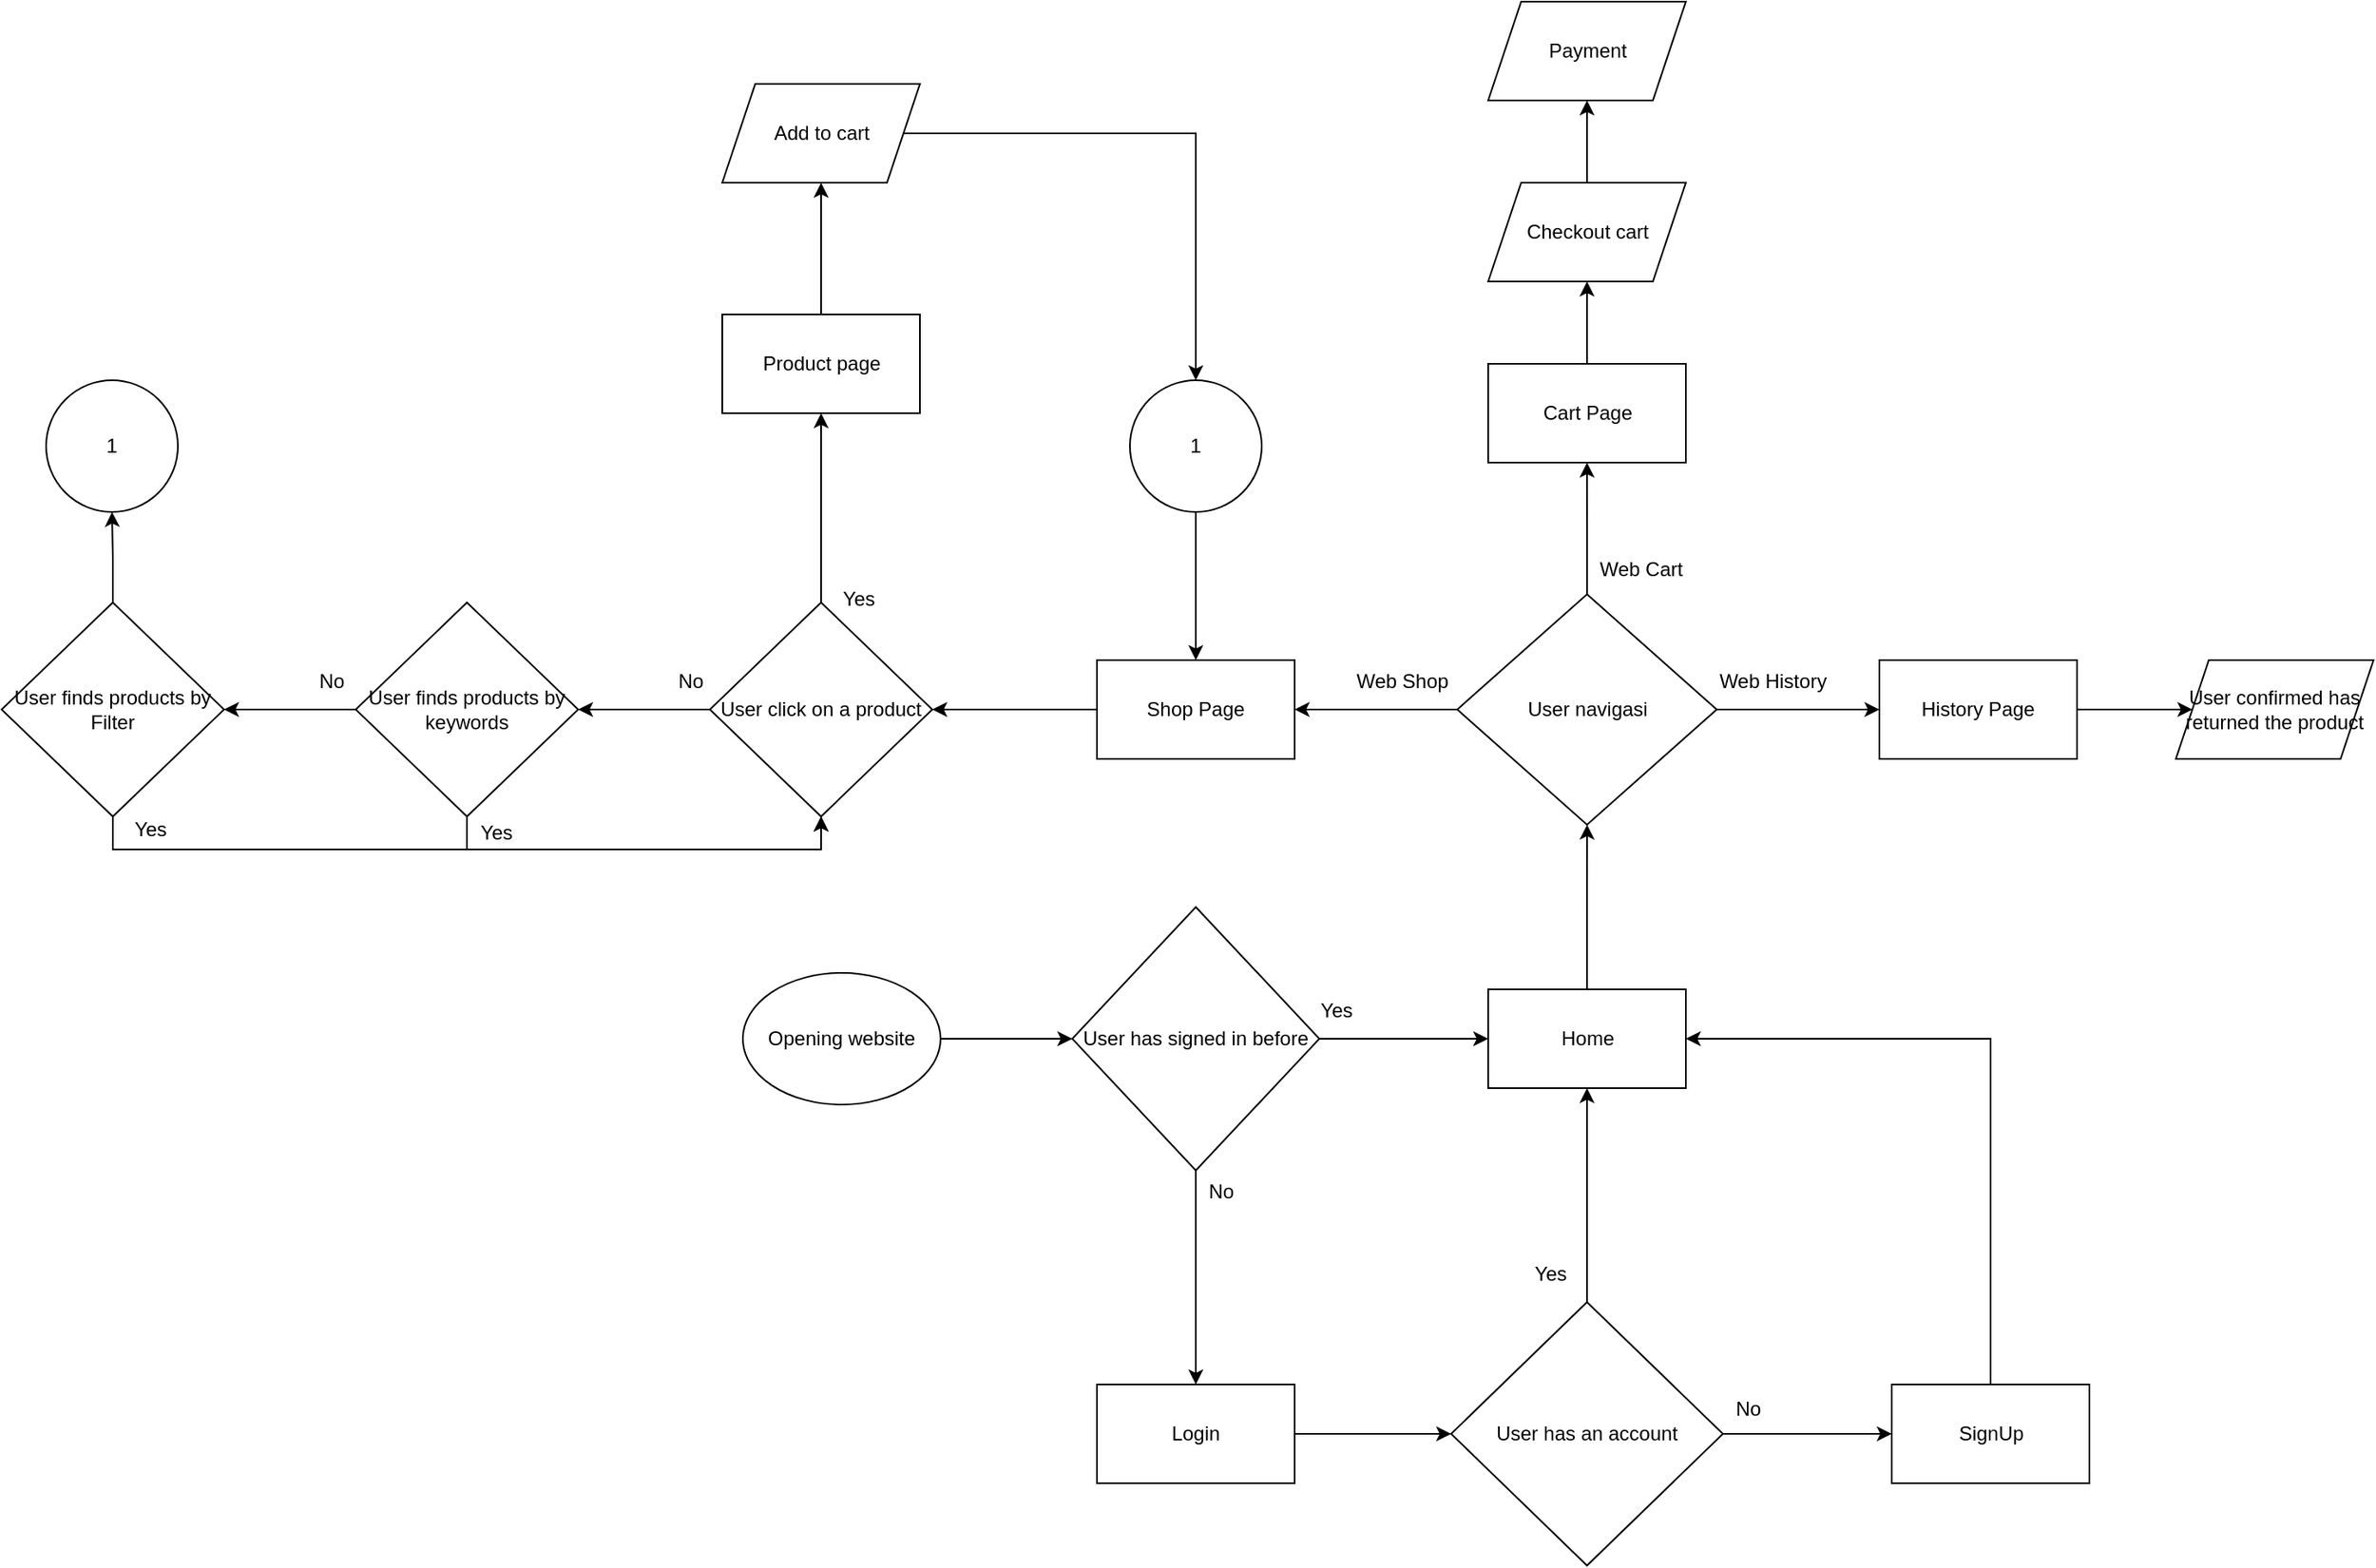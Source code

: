 <mxfile version="24.5.4" type="device">
  <diagram id="C5RBs43oDa-KdzZeNtuy" name="Page-1">
    <mxGraphModel dx="1530" dy="1919" grid="1" gridSize="10" guides="1" tooltips="1" connect="1" arrows="1" fold="1" page="1" pageScale="1" pageWidth="827" pageHeight="1169" math="0" shadow="0">
      <root>
        <mxCell id="WIyWlLk6GJQsqaUBKTNV-0" />
        <mxCell id="WIyWlLk6GJQsqaUBKTNV-1" parent="WIyWlLk6GJQsqaUBKTNV-0" />
        <mxCell id="TU3rZOGw9hY2_2EKhp-z-3" value="" style="edgeStyle=orthogonalEdgeStyle;rounded=0;orthogonalLoop=1;jettySize=auto;html=1;entryX=0;entryY=0.5;entryDx=0;entryDy=0;" parent="WIyWlLk6GJQsqaUBKTNV-1" source="TU3rZOGw9hY2_2EKhp-z-0" target="TU3rZOGw9hY2_2EKhp-z-2" edge="1">
          <mxGeometry relative="1" as="geometry" />
        </mxCell>
        <mxCell id="TU3rZOGw9hY2_2EKhp-z-0" value="Opening website" style="ellipse;whiteSpace=wrap;html=1;" parent="WIyWlLk6GJQsqaUBKTNV-1" vertex="1">
          <mxGeometry x="-30" width="120" height="80" as="geometry" />
        </mxCell>
        <mxCell id="TU3rZOGw9hY2_2EKhp-z-5" value="" style="edgeStyle=orthogonalEdgeStyle;rounded=0;orthogonalLoop=1;jettySize=auto;html=1;" parent="WIyWlLk6GJQsqaUBKTNV-1" source="TU3rZOGw9hY2_2EKhp-z-2" target="TU3rZOGw9hY2_2EKhp-z-4" edge="1">
          <mxGeometry relative="1" as="geometry" />
        </mxCell>
        <mxCell id="TU3rZOGw9hY2_2EKhp-z-8" value="" style="edgeStyle=orthogonalEdgeStyle;rounded=0;orthogonalLoop=1;jettySize=auto;html=1;" parent="WIyWlLk6GJQsqaUBKTNV-1" source="TU3rZOGw9hY2_2EKhp-z-2" target="TU3rZOGw9hY2_2EKhp-z-7" edge="1">
          <mxGeometry relative="1" as="geometry" />
        </mxCell>
        <mxCell id="TU3rZOGw9hY2_2EKhp-z-2" value="User has signed in before" style="rhombus;whiteSpace=wrap;html=1;" parent="WIyWlLk6GJQsqaUBKTNV-1" vertex="1">
          <mxGeometry x="170" y="-40" width="150" height="160" as="geometry" />
        </mxCell>
        <mxCell id="TU3rZOGw9hY2_2EKhp-z-21" value="" style="edgeStyle=orthogonalEdgeStyle;rounded=0;orthogonalLoop=1;jettySize=auto;html=1;" parent="WIyWlLk6GJQsqaUBKTNV-1" source="TU3rZOGw9hY2_2EKhp-z-4" target="TU3rZOGw9hY2_2EKhp-z-20" edge="1">
          <mxGeometry relative="1" as="geometry" />
        </mxCell>
        <mxCell id="TU3rZOGw9hY2_2EKhp-z-4" value="Home" style="whiteSpace=wrap;html=1;" parent="WIyWlLk6GJQsqaUBKTNV-1" vertex="1">
          <mxGeometry x="422.5" y="10" width="120" height="60" as="geometry" />
        </mxCell>
        <mxCell id="TU3rZOGw9hY2_2EKhp-z-6" value="Yes" style="text;html=1;align=center;verticalAlign=middle;resizable=0;points=[];autosize=1;strokeColor=none;fillColor=none;" parent="WIyWlLk6GJQsqaUBKTNV-1" vertex="1">
          <mxGeometry x="310" y="8" width="40" height="30" as="geometry" />
        </mxCell>
        <mxCell id="TU3rZOGw9hY2_2EKhp-z-13" value="" style="edgeStyle=orthogonalEdgeStyle;rounded=0;orthogonalLoop=1;jettySize=auto;html=1;" parent="WIyWlLk6GJQsqaUBKTNV-1" source="TU3rZOGw9hY2_2EKhp-z-7" target="TU3rZOGw9hY2_2EKhp-z-12" edge="1">
          <mxGeometry relative="1" as="geometry" />
        </mxCell>
        <mxCell id="TU3rZOGw9hY2_2EKhp-z-7" value="Login" style="whiteSpace=wrap;html=1;" parent="WIyWlLk6GJQsqaUBKTNV-1" vertex="1">
          <mxGeometry x="185" y="250" width="120" height="60" as="geometry" />
        </mxCell>
        <mxCell id="TU3rZOGw9hY2_2EKhp-z-9" value="No" style="text;html=1;align=center;verticalAlign=middle;resizable=0;points=[];autosize=1;strokeColor=none;fillColor=none;" parent="WIyWlLk6GJQsqaUBKTNV-1" vertex="1">
          <mxGeometry x="240" y="118" width="40" height="30" as="geometry" />
        </mxCell>
        <mxCell id="TU3rZOGw9hY2_2EKhp-z-14" style="edgeStyle=orthogonalEdgeStyle;rounded=0;orthogonalLoop=1;jettySize=auto;html=1;exitX=0.5;exitY=0;exitDx=0;exitDy=0;entryX=0.5;entryY=1;entryDx=0;entryDy=0;" parent="WIyWlLk6GJQsqaUBKTNV-1" source="TU3rZOGw9hY2_2EKhp-z-12" target="TU3rZOGw9hY2_2EKhp-z-4" edge="1">
          <mxGeometry relative="1" as="geometry" />
        </mxCell>
        <mxCell id="TU3rZOGw9hY2_2EKhp-z-17" value="" style="edgeStyle=orthogonalEdgeStyle;rounded=0;orthogonalLoop=1;jettySize=auto;html=1;" parent="WIyWlLk6GJQsqaUBKTNV-1" source="TU3rZOGw9hY2_2EKhp-z-12" target="TU3rZOGw9hY2_2EKhp-z-16" edge="1">
          <mxGeometry relative="1" as="geometry" />
        </mxCell>
        <mxCell id="TU3rZOGw9hY2_2EKhp-z-12" value="User has an account" style="rhombus;whiteSpace=wrap;html=1;" parent="WIyWlLk6GJQsqaUBKTNV-1" vertex="1">
          <mxGeometry x="400" y="200" width="165" height="160" as="geometry" />
        </mxCell>
        <mxCell id="TU3rZOGw9hY2_2EKhp-z-15" value="Yes" style="text;html=1;align=center;verticalAlign=middle;resizable=0;points=[];autosize=1;strokeColor=none;fillColor=none;" parent="WIyWlLk6GJQsqaUBKTNV-1" vertex="1">
          <mxGeometry x="440" y="168" width="40" height="30" as="geometry" />
        </mxCell>
        <mxCell id="TU3rZOGw9hY2_2EKhp-z-19" style="edgeStyle=orthogonalEdgeStyle;rounded=0;orthogonalLoop=1;jettySize=auto;html=1;exitX=0.5;exitY=0;exitDx=0;exitDy=0;entryX=1;entryY=0.5;entryDx=0;entryDy=0;" parent="WIyWlLk6GJQsqaUBKTNV-1" source="TU3rZOGw9hY2_2EKhp-z-16" target="TU3rZOGw9hY2_2EKhp-z-4" edge="1">
          <mxGeometry relative="1" as="geometry" />
        </mxCell>
        <mxCell id="TU3rZOGw9hY2_2EKhp-z-16" value="SignUp" style="whiteSpace=wrap;html=1;" parent="WIyWlLk6GJQsqaUBKTNV-1" vertex="1">
          <mxGeometry x="667.5" y="250" width="120" height="60" as="geometry" />
        </mxCell>
        <mxCell id="TU3rZOGw9hY2_2EKhp-z-18" value="No" style="text;html=1;align=center;verticalAlign=middle;resizable=0;points=[];autosize=1;strokeColor=none;fillColor=none;" parent="WIyWlLk6GJQsqaUBKTNV-1" vertex="1">
          <mxGeometry x="560" y="250" width="40" height="30" as="geometry" />
        </mxCell>
        <mxCell id="TU3rZOGw9hY2_2EKhp-z-23" value="" style="edgeStyle=orthogonalEdgeStyle;rounded=0;orthogonalLoop=1;jettySize=auto;html=1;" parent="WIyWlLk6GJQsqaUBKTNV-1" source="TU3rZOGw9hY2_2EKhp-z-20" target="TU3rZOGw9hY2_2EKhp-z-22" edge="1">
          <mxGeometry relative="1" as="geometry" />
        </mxCell>
        <mxCell id="TU3rZOGw9hY2_2EKhp-z-26" value="" style="edgeStyle=orthogonalEdgeStyle;rounded=0;orthogonalLoop=1;jettySize=auto;html=1;" parent="WIyWlLk6GJQsqaUBKTNV-1" source="TU3rZOGw9hY2_2EKhp-z-20" target="TU3rZOGw9hY2_2EKhp-z-25" edge="1">
          <mxGeometry relative="1" as="geometry" />
        </mxCell>
        <mxCell id="TU3rZOGw9hY2_2EKhp-z-29" value="" style="edgeStyle=orthogonalEdgeStyle;rounded=0;orthogonalLoop=1;jettySize=auto;html=1;" parent="WIyWlLk6GJQsqaUBKTNV-1" source="TU3rZOGw9hY2_2EKhp-z-20" target="TU3rZOGw9hY2_2EKhp-z-28" edge="1">
          <mxGeometry relative="1" as="geometry" />
        </mxCell>
        <mxCell id="TU3rZOGw9hY2_2EKhp-z-20" value="User navigasi" style="rhombus;whiteSpace=wrap;html=1;" parent="WIyWlLk6GJQsqaUBKTNV-1" vertex="1">
          <mxGeometry x="403.75" y="-230" width="157.5" height="140" as="geometry" />
        </mxCell>
        <mxCell id="TU3rZOGw9hY2_2EKhp-z-32" value="" style="edgeStyle=orthogonalEdgeStyle;rounded=0;orthogonalLoop=1;jettySize=auto;html=1;" parent="WIyWlLk6GJQsqaUBKTNV-1" source="TU3rZOGw9hY2_2EKhp-z-22" target="TU3rZOGw9hY2_2EKhp-z-31" edge="1">
          <mxGeometry relative="1" as="geometry" />
        </mxCell>
        <mxCell id="TU3rZOGw9hY2_2EKhp-z-22" value="Shop Page" style="whiteSpace=wrap;html=1;" parent="WIyWlLk6GJQsqaUBKTNV-1" vertex="1">
          <mxGeometry x="185" y="-190" width="120" height="60" as="geometry" />
        </mxCell>
        <mxCell id="TU3rZOGw9hY2_2EKhp-z-24" value="Web Shop" style="text;html=1;align=center;verticalAlign=middle;resizable=0;points=[];autosize=1;strokeColor=none;fillColor=none;" parent="WIyWlLk6GJQsqaUBKTNV-1" vertex="1">
          <mxGeometry x="330" y="-192" width="80" height="30" as="geometry" />
        </mxCell>
        <mxCell id="IbYgJ-ebB5rQPqYyPLil-14" value="" style="edgeStyle=orthogonalEdgeStyle;rounded=0;orthogonalLoop=1;jettySize=auto;html=1;" edge="1" parent="WIyWlLk6GJQsqaUBKTNV-1" source="TU3rZOGw9hY2_2EKhp-z-25" target="IbYgJ-ebB5rQPqYyPLil-13">
          <mxGeometry relative="1" as="geometry" />
        </mxCell>
        <mxCell id="TU3rZOGw9hY2_2EKhp-z-25" value="Cart Page" style="whiteSpace=wrap;html=1;" parent="WIyWlLk6GJQsqaUBKTNV-1" vertex="1">
          <mxGeometry x="422.5" y="-370" width="120" height="60" as="geometry" />
        </mxCell>
        <mxCell id="TU3rZOGw9hY2_2EKhp-z-27" value="Web Cart" style="text;html=1;align=center;verticalAlign=middle;resizable=0;points=[];autosize=1;strokeColor=none;fillColor=none;" parent="WIyWlLk6GJQsqaUBKTNV-1" vertex="1">
          <mxGeometry x="480" y="-260" width="70" height="30" as="geometry" />
        </mxCell>
        <mxCell id="IbYgJ-ebB5rQPqYyPLil-24" value="" style="edgeStyle=orthogonalEdgeStyle;rounded=0;orthogonalLoop=1;jettySize=auto;html=1;" edge="1" parent="WIyWlLk6GJQsqaUBKTNV-1" source="TU3rZOGw9hY2_2EKhp-z-28" target="IbYgJ-ebB5rQPqYyPLil-23">
          <mxGeometry relative="1" as="geometry" />
        </mxCell>
        <mxCell id="TU3rZOGw9hY2_2EKhp-z-28" value="History Page" style="whiteSpace=wrap;html=1;" parent="WIyWlLk6GJQsqaUBKTNV-1" vertex="1">
          <mxGeometry x="660" y="-190" width="120" height="60" as="geometry" />
        </mxCell>
        <mxCell id="TU3rZOGw9hY2_2EKhp-z-30" value="Web History" style="text;html=1;align=center;verticalAlign=middle;resizable=0;points=[];autosize=1;strokeColor=none;fillColor=none;" parent="WIyWlLk6GJQsqaUBKTNV-1" vertex="1">
          <mxGeometry x="550" y="-192" width="90" height="30" as="geometry" />
        </mxCell>
        <mxCell id="TU3rZOGw9hY2_2EKhp-z-34" value="" style="edgeStyle=orthogonalEdgeStyle;rounded=0;orthogonalLoop=1;jettySize=auto;html=1;" parent="WIyWlLk6GJQsqaUBKTNV-1" source="TU3rZOGw9hY2_2EKhp-z-31" target="TU3rZOGw9hY2_2EKhp-z-33" edge="1">
          <mxGeometry relative="1" as="geometry" />
        </mxCell>
        <mxCell id="TU3rZOGw9hY2_2EKhp-z-36" value="" style="edgeStyle=orthogonalEdgeStyle;rounded=0;orthogonalLoop=1;jettySize=auto;html=1;" parent="WIyWlLk6GJQsqaUBKTNV-1" source="TU3rZOGw9hY2_2EKhp-z-31" target="TU3rZOGw9hY2_2EKhp-z-35" edge="1">
          <mxGeometry relative="1" as="geometry" />
        </mxCell>
        <mxCell id="TU3rZOGw9hY2_2EKhp-z-31" value="User click on a product" style="rhombus;whiteSpace=wrap;html=1;" parent="WIyWlLk6GJQsqaUBKTNV-1" vertex="1">
          <mxGeometry x="-50" y="-225" width="135" height="130" as="geometry" />
        </mxCell>
        <mxCell id="TU3rZOGw9hY2_2EKhp-z-53" value="" style="edgeStyle=orthogonalEdgeStyle;rounded=0;orthogonalLoop=1;jettySize=auto;html=1;" parent="WIyWlLk6GJQsqaUBKTNV-1" source="TU3rZOGw9hY2_2EKhp-z-33" target="TU3rZOGw9hY2_2EKhp-z-52" edge="1">
          <mxGeometry relative="1" as="geometry" />
        </mxCell>
        <mxCell id="TU3rZOGw9hY2_2EKhp-z-33" value="Product page" style="whiteSpace=wrap;html=1;" parent="WIyWlLk6GJQsqaUBKTNV-1" vertex="1">
          <mxGeometry x="-42.5" y="-400" width="120" height="60" as="geometry" />
        </mxCell>
        <mxCell id="TU3rZOGw9hY2_2EKhp-z-38" value="" style="edgeStyle=orthogonalEdgeStyle;rounded=0;orthogonalLoop=1;jettySize=auto;html=1;" parent="WIyWlLk6GJQsqaUBKTNV-1" source="TU3rZOGw9hY2_2EKhp-z-35" target="TU3rZOGw9hY2_2EKhp-z-37" edge="1">
          <mxGeometry relative="1" as="geometry" />
        </mxCell>
        <mxCell id="TU3rZOGw9hY2_2EKhp-z-43" style="edgeStyle=orthogonalEdgeStyle;rounded=0;orthogonalLoop=1;jettySize=auto;html=1;exitX=0.5;exitY=1;exitDx=0;exitDy=0;entryX=0.5;entryY=1;entryDx=0;entryDy=0;" parent="WIyWlLk6GJQsqaUBKTNV-1" source="TU3rZOGw9hY2_2EKhp-z-35" target="TU3rZOGw9hY2_2EKhp-z-31" edge="1">
          <mxGeometry relative="1" as="geometry" />
        </mxCell>
        <mxCell id="TU3rZOGw9hY2_2EKhp-z-35" value="User finds products by keywords" style="rhombus;whiteSpace=wrap;html=1;" parent="WIyWlLk6GJQsqaUBKTNV-1" vertex="1">
          <mxGeometry x="-265" y="-225" width="135" height="130" as="geometry" />
        </mxCell>
        <mxCell id="TU3rZOGw9hY2_2EKhp-z-44" style="edgeStyle=orthogonalEdgeStyle;rounded=0;orthogonalLoop=1;jettySize=auto;html=1;exitX=0.5;exitY=1;exitDx=0;exitDy=0;entryX=0.5;entryY=1;entryDx=0;entryDy=0;" parent="WIyWlLk6GJQsqaUBKTNV-1" source="TU3rZOGw9hY2_2EKhp-z-37" target="TU3rZOGw9hY2_2EKhp-z-31" edge="1">
          <mxGeometry relative="1" as="geometry" />
        </mxCell>
        <mxCell id="IbYgJ-ebB5rQPqYyPLil-1" value="" style="edgeStyle=orthogonalEdgeStyle;rounded=0;orthogonalLoop=1;jettySize=auto;html=1;" edge="1" parent="WIyWlLk6GJQsqaUBKTNV-1" source="TU3rZOGw9hY2_2EKhp-z-37" target="IbYgJ-ebB5rQPqYyPLil-0">
          <mxGeometry relative="1" as="geometry" />
        </mxCell>
        <mxCell id="TU3rZOGw9hY2_2EKhp-z-37" value="User finds products by Filter" style="rhombus;whiteSpace=wrap;html=1;" parent="WIyWlLk6GJQsqaUBKTNV-1" vertex="1">
          <mxGeometry x="-480" y="-225" width="135" height="130" as="geometry" />
        </mxCell>
        <mxCell id="TU3rZOGw9hY2_2EKhp-z-39" value="Yes" style="text;html=1;align=center;verticalAlign=middle;resizable=0;points=[];autosize=1;strokeColor=none;fillColor=none;" parent="WIyWlLk6GJQsqaUBKTNV-1" vertex="1">
          <mxGeometry x="20" y="-242" width="40" height="30" as="geometry" />
        </mxCell>
        <mxCell id="TU3rZOGw9hY2_2EKhp-z-40" value="Yes" style="text;html=1;align=center;verticalAlign=middle;resizable=0;points=[];autosize=1;strokeColor=none;fillColor=none;" parent="WIyWlLk6GJQsqaUBKTNV-1" vertex="1">
          <mxGeometry x="-200" y="-100" width="40" height="30" as="geometry" />
        </mxCell>
        <mxCell id="TU3rZOGw9hY2_2EKhp-z-41" value="No" style="text;html=1;align=center;verticalAlign=middle;resizable=0;points=[];autosize=1;strokeColor=none;fillColor=none;" parent="WIyWlLk6GJQsqaUBKTNV-1" vertex="1">
          <mxGeometry x="-82.5" y="-192" width="40" height="30" as="geometry" />
        </mxCell>
        <mxCell id="TU3rZOGw9hY2_2EKhp-z-42" value="No" style="text;html=1;align=center;verticalAlign=middle;resizable=0;points=[];autosize=1;strokeColor=none;fillColor=none;" parent="WIyWlLk6GJQsqaUBKTNV-1" vertex="1">
          <mxGeometry x="-300" y="-192" width="40" height="30" as="geometry" />
        </mxCell>
        <mxCell id="TU3rZOGw9hY2_2EKhp-z-45" value="Yes" style="text;html=1;align=center;verticalAlign=middle;resizable=0;points=[];autosize=1;strokeColor=none;fillColor=none;" parent="WIyWlLk6GJQsqaUBKTNV-1" vertex="1">
          <mxGeometry x="-410" y="-102" width="40" height="30" as="geometry" />
        </mxCell>
        <mxCell id="IbYgJ-ebB5rQPqYyPLil-6" style="edgeStyle=orthogonalEdgeStyle;rounded=0;orthogonalLoop=1;jettySize=auto;html=1;exitX=1;exitY=0.5;exitDx=0;exitDy=0;entryX=0.5;entryY=0;entryDx=0;entryDy=0;" edge="1" parent="WIyWlLk6GJQsqaUBKTNV-1" source="TU3rZOGw9hY2_2EKhp-z-52" target="IbYgJ-ebB5rQPqYyPLil-2">
          <mxGeometry relative="1" as="geometry" />
        </mxCell>
        <mxCell id="TU3rZOGw9hY2_2EKhp-z-52" value="Add to cart" style="shape=parallelogram;perimeter=parallelogramPerimeter;whiteSpace=wrap;html=1;fixedSize=1;" parent="WIyWlLk6GJQsqaUBKTNV-1" vertex="1">
          <mxGeometry x="-42.5" y="-540" width="120" height="60" as="geometry" />
        </mxCell>
        <mxCell id="IbYgJ-ebB5rQPqYyPLil-0" value="1" style="ellipse;whiteSpace=wrap;html=1;aspect=fixed;" vertex="1" parent="WIyWlLk6GJQsqaUBKTNV-1">
          <mxGeometry x="-453" y="-360" width="80" height="80" as="geometry" />
        </mxCell>
        <mxCell id="IbYgJ-ebB5rQPqYyPLil-3" value="" style="edgeStyle=orthogonalEdgeStyle;rounded=0;orthogonalLoop=1;jettySize=auto;html=1;" edge="1" parent="WIyWlLk6GJQsqaUBKTNV-1" source="IbYgJ-ebB5rQPqYyPLil-2" target="TU3rZOGw9hY2_2EKhp-z-22">
          <mxGeometry relative="1" as="geometry" />
        </mxCell>
        <mxCell id="IbYgJ-ebB5rQPqYyPLil-2" value="1" style="ellipse;whiteSpace=wrap;html=1;aspect=fixed;" vertex="1" parent="WIyWlLk6GJQsqaUBKTNV-1">
          <mxGeometry x="205" y="-360" width="80" height="80" as="geometry" />
        </mxCell>
        <mxCell id="IbYgJ-ebB5rQPqYyPLil-18" value="" style="edgeStyle=orthogonalEdgeStyle;rounded=0;orthogonalLoop=1;jettySize=auto;html=1;" edge="1" parent="WIyWlLk6GJQsqaUBKTNV-1" source="IbYgJ-ebB5rQPqYyPLil-13" target="IbYgJ-ebB5rQPqYyPLil-17">
          <mxGeometry relative="1" as="geometry" />
        </mxCell>
        <mxCell id="IbYgJ-ebB5rQPqYyPLil-13" value="Checkout cart" style="shape=parallelogram;perimeter=parallelogramPerimeter;whiteSpace=wrap;html=1;fixedSize=1;" vertex="1" parent="WIyWlLk6GJQsqaUBKTNV-1">
          <mxGeometry x="422.5" y="-480" width="120" height="60" as="geometry" />
        </mxCell>
        <mxCell id="IbYgJ-ebB5rQPqYyPLil-17" value="Payment" style="shape=parallelogram;perimeter=parallelogramPerimeter;whiteSpace=wrap;html=1;fixedSize=1;" vertex="1" parent="WIyWlLk6GJQsqaUBKTNV-1">
          <mxGeometry x="422.5" y="-590" width="120" height="60" as="geometry" />
        </mxCell>
        <mxCell id="IbYgJ-ebB5rQPqYyPLil-23" value="User confirmed has returned the product" style="shape=parallelogram;perimeter=parallelogramPerimeter;whiteSpace=wrap;html=1;fixedSize=1;" vertex="1" parent="WIyWlLk6GJQsqaUBKTNV-1">
          <mxGeometry x="840" y="-190" width="120" height="60" as="geometry" />
        </mxCell>
      </root>
    </mxGraphModel>
  </diagram>
</mxfile>

